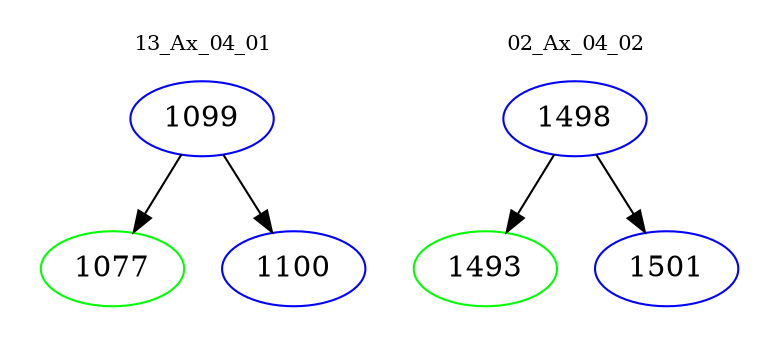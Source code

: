 digraph{
subgraph cluster_0 {
color = white
label = "13_Ax_04_01";
fontsize=10;
T0_1099 [label="1099", color="blue"]
T0_1099 -> T0_1077 [color="black"]
T0_1077 [label="1077", color="green"]
T0_1099 -> T0_1100 [color="black"]
T0_1100 [label="1100", color="blue"]
}
subgraph cluster_1 {
color = white
label = "02_Ax_04_02";
fontsize=10;
T1_1498 [label="1498", color="blue"]
T1_1498 -> T1_1493 [color="black"]
T1_1493 [label="1493", color="green"]
T1_1498 -> T1_1501 [color="black"]
T1_1501 [label="1501", color="blue"]
}
}
